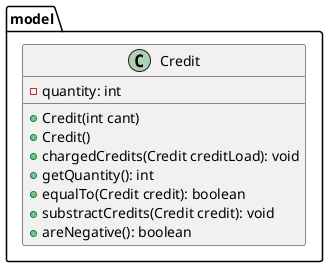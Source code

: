 @startuml
'https://plantuml.com/class-diagram

package model {
    class Credit {
        - quantity: int
        + Credit(int cant)
        + Credit()
        + chargedCredits(Credit creditLoad): void
        + getQuantity(): int
        + equalTo(Credit credit): boolean
        + substractCredits(Credit credit): void
        + areNegative(): boolean
    }
}

@enduml